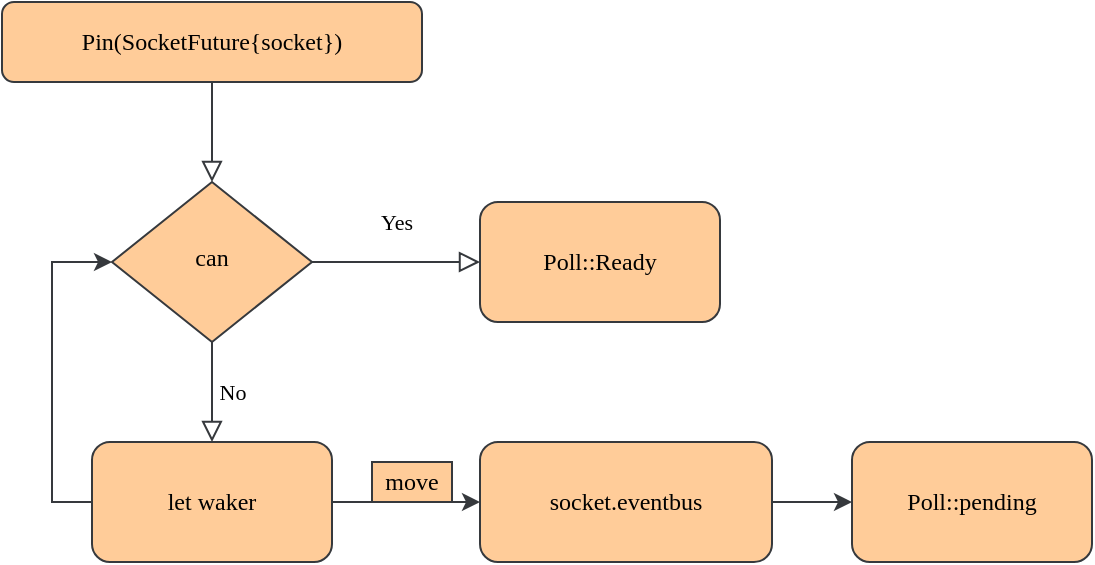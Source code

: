 <mxfile version="13.8.2" type="github">
  <diagram id="C5RBs43oDa-KdzZeNtuy" name="Page-1">
    <mxGraphModel dx="1038" dy="529" grid="1" gridSize="10" guides="1" tooltips="1" connect="1" arrows="1" fold="1" page="1" pageScale="1" pageWidth="827" pageHeight="1169" math="0" shadow="0">
      <root>
        <mxCell id="WIyWlLk6GJQsqaUBKTNV-0" />
        <mxCell id="WIyWlLk6GJQsqaUBKTNV-1" parent="WIyWlLk6GJQsqaUBKTNV-0" />
        <mxCell id="WIyWlLk6GJQsqaUBKTNV-2" value="" style="rounded=0;html=1;jettySize=auto;orthogonalLoop=1;fontSize=11;endArrow=block;endFill=0;endSize=8;strokeWidth=1;shadow=0;labelBackgroundColor=none;edgeStyle=orthogonalEdgeStyle;fontFamily=Lucida Console;fillColor=#ffcc99;strokeColor=#36393d;" parent="WIyWlLk6GJQsqaUBKTNV-1" source="WIyWlLk6GJQsqaUBKTNV-3" target="WIyWlLk6GJQsqaUBKTNV-6" edge="1">
          <mxGeometry relative="1" as="geometry" />
        </mxCell>
        <mxCell id="WIyWlLk6GJQsqaUBKTNV-3" value="Pin(SocketFuture{socket})" style="rounded=1;whiteSpace=wrap;html=1;fontSize=12;glass=0;strokeWidth=1;shadow=0;fontFamily=Lucida Console;fillColor=#ffcc99;strokeColor=#36393d;" parent="WIyWlLk6GJQsqaUBKTNV-1" vertex="1">
          <mxGeometry x="115" y="80" width="210" height="40" as="geometry" />
        </mxCell>
        <mxCell id="WIyWlLk6GJQsqaUBKTNV-4" value="Yes" style="rounded=0;html=1;jettySize=auto;orthogonalLoop=1;fontSize=11;endArrow=block;endFill=0;endSize=8;strokeWidth=1;shadow=0;labelBackgroundColor=none;edgeStyle=orthogonalEdgeStyle;fontFamily=Lucida Console;entryX=0;entryY=0.5;entryDx=0;entryDy=0;fillColor=#ffcc99;strokeColor=#36393d;" parent="WIyWlLk6GJQsqaUBKTNV-1" source="WIyWlLk6GJQsqaUBKTNV-6" target="uOaS56uqJ0S-K8NeYFEa-4" edge="1">
          <mxGeometry y="20" relative="1" as="geometry">
            <mxPoint as="offset" />
            <mxPoint x="390" y="220" as="targetPoint" />
          </mxGeometry>
        </mxCell>
        <mxCell id="WIyWlLk6GJQsqaUBKTNV-5" value="No" style="edgeStyle=orthogonalEdgeStyle;rounded=0;html=1;jettySize=auto;orthogonalLoop=1;fontSize=11;endArrow=block;endFill=0;endSize=8;strokeWidth=1;shadow=0;labelBackgroundColor=none;fontFamily=Lucida Console;fillColor=#ffcc99;strokeColor=#36393d;" parent="WIyWlLk6GJQsqaUBKTNV-1" source="WIyWlLk6GJQsqaUBKTNV-6" target="uOaS56uqJ0S-K8NeYFEa-2" edge="1">
          <mxGeometry y="10" relative="1" as="geometry">
            <mxPoint as="offset" />
            <mxPoint x="320" y="210" as="targetPoint" />
          </mxGeometry>
        </mxCell>
        <mxCell id="WIyWlLk6GJQsqaUBKTNV-6" value="can" style="rhombus;whiteSpace=wrap;html=1;shadow=0;fontFamily=Lucida Console;fontSize=12;align=center;strokeWidth=1;spacing=6;spacingTop=-4;fillColor=#ffcc99;strokeColor=#36393d;" parent="WIyWlLk6GJQsqaUBKTNV-1" vertex="1">
          <mxGeometry x="170" y="170" width="100" height="80" as="geometry" />
        </mxCell>
        <mxCell id="uOaS56uqJ0S-K8NeYFEa-6" style="edgeStyle=orthogonalEdgeStyle;rounded=0;orthogonalLoop=1;jettySize=auto;html=1;fontFamily=Lucida Console;fillColor=#ffcc99;strokeColor=#36393d;" edge="1" parent="WIyWlLk6GJQsqaUBKTNV-1" source="uOaS56uqJ0S-K8NeYFEa-2" target="uOaS56uqJ0S-K8NeYFEa-5">
          <mxGeometry relative="1" as="geometry" />
        </mxCell>
        <mxCell id="uOaS56uqJ0S-K8NeYFEa-8" style="edgeStyle=orthogonalEdgeStyle;rounded=0;orthogonalLoop=1;jettySize=auto;html=1;entryX=0;entryY=0.5;entryDx=0;entryDy=0;fontFamily=Lucida Console;fillColor=#ffcc99;strokeColor=#36393d;" edge="1" parent="WIyWlLk6GJQsqaUBKTNV-1" source="uOaS56uqJ0S-K8NeYFEa-2" target="WIyWlLk6GJQsqaUBKTNV-6">
          <mxGeometry relative="1" as="geometry">
            <Array as="points">
              <mxPoint x="140" y="330" />
              <mxPoint x="140" y="210" />
            </Array>
          </mxGeometry>
        </mxCell>
        <mxCell id="uOaS56uqJ0S-K8NeYFEa-2" value="let waker" style="rounded=1;whiteSpace=wrap;html=1;fontFamily=Lucida Console;fillColor=#ffcc99;strokeColor=#36393d;" vertex="1" parent="WIyWlLk6GJQsqaUBKTNV-1">
          <mxGeometry x="160" y="300" width="120" height="60" as="geometry" />
        </mxCell>
        <mxCell id="uOaS56uqJ0S-K8NeYFEa-4" value="Poll::Ready" style="rounded=1;whiteSpace=wrap;html=1;fontFamily=Lucida Console;fillColor=#ffcc99;strokeColor=#36393d;" vertex="1" parent="WIyWlLk6GJQsqaUBKTNV-1">
          <mxGeometry x="354" y="180" width="120" height="60" as="geometry" />
        </mxCell>
        <mxCell id="uOaS56uqJ0S-K8NeYFEa-10" style="edgeStyle=orthogonalEdgeStyle;rounded=0;orthogonalLoop=1;jettySize=auto;html=1;entryX=0;entryY=0.5;entryDx=0;entryDy=0;fontFamily=Lucida Console;fillColor=#ffcc99;strokeColor=#36393d;" edge="1" parent="WIyWlLk6GJQsqaUBKTNV-1" source="uOaS56uqJ0S-K8NeYFEa-5" target="uOaS56uqJ0S-K8NeYFEa-9">
          <mxGeometry relative="1" as="geometry" />
        </mxCell>
        <mxCell id="uOaS56uqJ0S-K8NeYFEa-5" value="socket.eventbus" style="rounded=1;whiteSpace=wrap;html=1;fontFamily=Lucida Console;fillColor=#ffcc99;strokeColor=#36393d;" vertex="1" parent="WIyWlLk6GJQsqaUBKTNV-1">
          <mxGeometry x="354" y="300" width="146" height="60" as="geometry" />
        </mxCell>
        <mxCell id="uOaS56uqJ0S-K8NeYFEa-7" value="move" style="text;html=1;strokeColor=#36393d;fillColor=#ffcc99;align=center;verticalAlign=middle;whiteSpace=wrap;rounded=0;fontFamily=Lucida Console;" vertex="1" parent="WIyWlLk6GJQsqaUBKTNV-1">
          <mxGeometry x="300" y="310" width="40" height="20" as="geometry" />
        </mxCell>
        <mxCell id="uOaS56uqJ0S-K8NeYFEa-9" value="Poll::pending" style="rounded=1;whiteSpace=wrap;html=1;fontFamily=Lucida Console;fillColor=#ffcc99;strokeColor=#36393d;" vertex="1" parent="WIyWlLk6GJQsqaUBKTNV-1">
          <mxGeometry x="540" y="300" width="120" height="60" as="geometry" />
        </mxCell>
      </root>
    </mxGraphModel>
  </diagram>
</mxfile>
